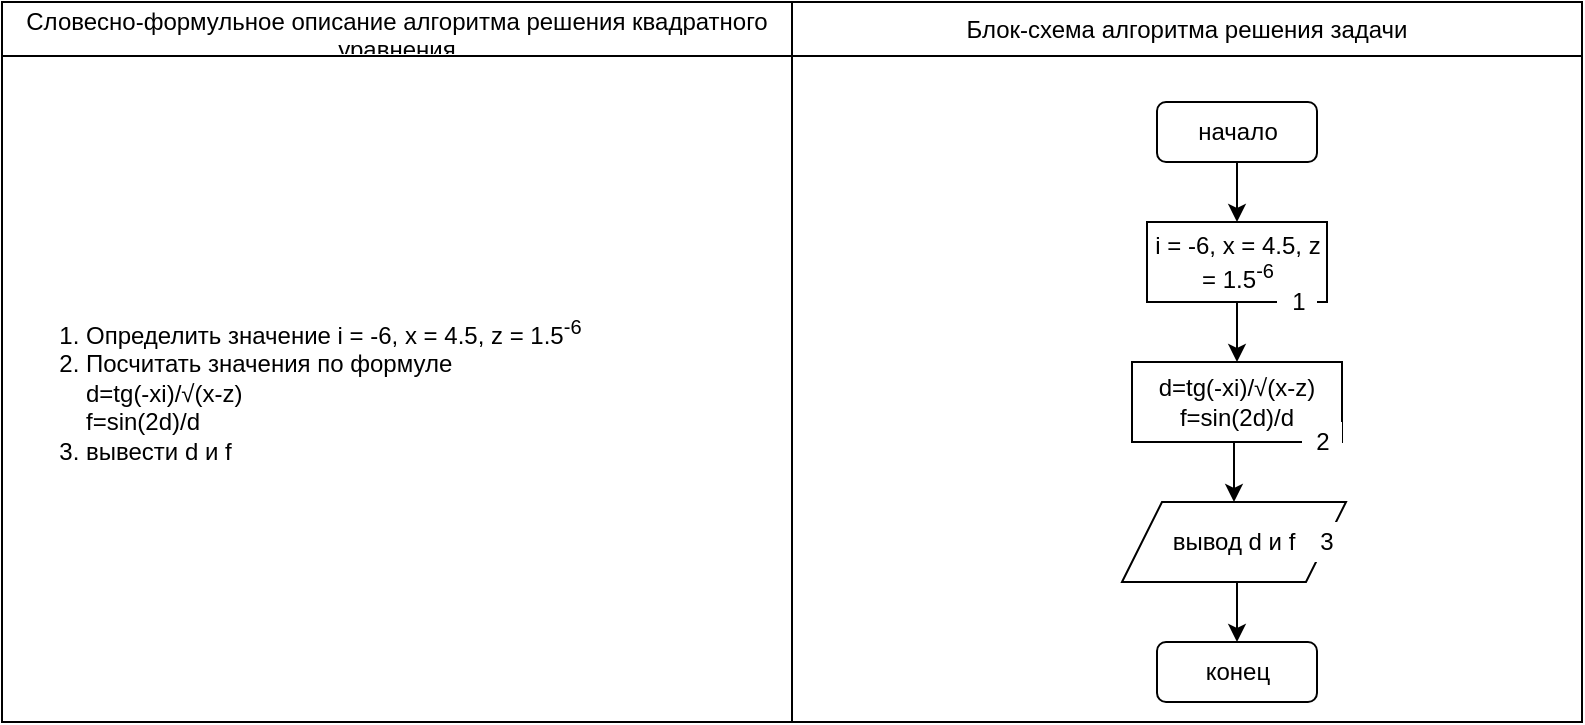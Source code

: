 <mxfile version="15.1.4" type="device"><diagram id="Z7KzaKlJutY6DHPrM7IN" name="Page-1"><mxGraphModel dx="1038" dy="1733" grid="1" gridSize="10" guides="1" tooltips="1" connect="1" arrows="1" fold="1" page="1" pageScale="1" pageWidth="827" pageHeight="1169" math="0" shadow="0"><root><mxCell id="0"/><mxCell id="1" parent="0"/><mxCell id="HvnpT4Iz6e0ZMXG6tO5m-10" value="" style="shape=table;startSize=0;container=1;collapsible=0;childLayout=tableLayout;" vertex="1" parent="1"><mxGeometry x="20" y="-1160" width="790" height="360" as="geometry"/></mxCell><mxCell id="HvnpT4Iz6e0ZMXG6tO5m-11" value="" style="shape=partialRectangle;collapsible=0;dropTarget=0;pointerEvents=0;fillColor=none;top=0;left=0;bottom=0;right=0;points=[[0,0.5],[1,0.5]];portConstraint=eastwest;" vertex="1" parent="HvnpT4Iz6e0ZMXG6tO5m-10"><mxGeometry width="790" height="27" as="geometry"/></mxCell><mxCell id="HvnpT4Iz6e0ZMXG6tO5m-12" value="Словесно-формульное описание алгоритма решения квадратного уравнения" style="shape=partialRectangle;html=1;whiteSpace=wrap;connectable=0;overflow=hidden;fillColor=none;top=0;left=0;bottom=0;right=0;pointerEvents=1;" vertex="1" parent="HvnpT4Iz6e0ZMXG6tO5m-11"><mxGeometry width="395" height="27" as="geometry"/></mxCell><mxCell id="HvnpT4Iz6e0ZMXG6tO5m-13" value="Блок-схема алгоритма решения задачи" style="shape=partialRectangle;html=1;whiteSpace=wrap;connectable=0;overflow=hidden;fillColor=none;top=0;left=0;bottom=0;right=0;pointerEvents=1;" vertex="1" parent="HvnpT4Iz6e0ZMXG6tO5m-11"><mxGeometry x="395" width="395" height="27" as="geometry"/></mxCell><mxCell id="HvnpT4Iz6e0ZMXG6tO5m-14" value="" style="shape=partialRectangle;collapsible=0;dropTarget=0;pointerEvents=0;fillColor=none;top=0;left=0;bottom=0;right=0;points=[[0,0.5],[1,0.5]];portConstraint=eastwest;" vertex="1" parent="HvnpT4Iz6e0ZMXG6tO5m-10"><mxGeometry y="27" width="790" height="333" as="geometry"/></mxCell><mxCell id="HvnpT4Iz6e0ZMXG6tO5m-15" value="&lt;div align=&quot;left&quot;&gt;&lt;ol&gt;&lt;li&gt;Определить значение i = -6, x = 4.5, z = 1.5&lt;sup&gt;-6&lt;/sup&gt;&lt;/li&gt;&lt;li&gt;Посчитать значения по формуле &lt;br&gt;&lt;div&gt;d=tg(-xi)/√(x-z)&lt;/div&gt;&lt;div&gt;f=sin(2d)/d&lt;br&gt;&lt;/div&gt;&lt;/li&gt;&lt;li&gt;вывести d и f&lt;br&gt;&lt;/li&gt;&lt;/ol&gt;&lt;/div&gt;" style="shape=partialRectangle;html=1;whiteSpace=wrap;connectable=0;overflow=hidden;fillColor=none;top=0;left=0;bottom=0;right=0;pointerEvents=1;align=left;" vertex="1" parent="HvnpT4Iz6e0ZMXG6tO5m-14"><mxGeometry width="395" height="333" as="geometry"/></mxCell><mxCell id="HvnpT4Iz6e0ZMXG6tO5m-16" value="" style="shape=partialRectangle;html=1;whiteSpace=wrap;connectable=0;overflow=hidden;fillColor=none;top=0;left=0;bottom=0;right=0;pointerEvents=1;" vertex="1" parent="HvnpT4Iz6e0ZMXG6tO5m-14"><mxGeometry x="395" width="395" height="333" as="geometry"/></mxCell><mxCell id="HvnpT4Iz6e0ZMXG6tO5m-2" style="edgeStyle=orthogonalEdgeStyle;rounded=0;orthogonalLoop=1;jettySize=auto;html=1;exitX=0.5;exitY=1;exitDx=0;exitDy=0;" edge="1" parent="1" source="HvnpT4Iz6e0ZMXG6tO5m-1"><mxGeometry relative="1" as="geometry"><mxPoint x="637.5" y="-1050" as="targetPoint"/></mxGeometry></mxCell><mxCell id="HvnpT4Iz6e0ZMXG6tO5m-1" value="начало" style="rounded=1;whiteSpace=wrap;html=1;" vertex="1" parent="1"><mxGeometry x="597.5" y="-1110" width="80" height="30" as="geometry"/></mxCell><mxCell id="HvnpT4Iz6e0ZMXG6tO5m-5" style="edgeStyle=orthogonalEdgeStyle;rounded=0;orthogonalLoop=1;jettySize=auto;html=1;exitX=0.5;exitY=1;exitDx=0;exitDy=0;entryX=0.5;entryY=0;entryDx=0;entryDy=0;" edge="1" parent="1" source="HvnpT4Iz6e0ZMXG6tO5m-3" target="HvnpT4Iz6e0ZMXG6tO5m-4"><mxGeometry relative="1" as="geometry"/></mxCell><mxCell id="HvnpT4Iz6e0ZMXG6tO5m-3" value="i = -6, x = 4.5, z = 1.5&lt;sup&gt;-6&lt;/sup&gt;" style="rounded=0;whiteSpace=wrap;html=1;" vertex="1" parent="1"><mxGeometry x="592.5" y="-1050" width="90" height="40" as="geometry"/></mxCell><mxCell id="HvnpT4Iz6e0ZMXG6tO5m-7" style="edgeStyle=orthogonalEdgeStyle;rounded=0;orthogonalLoop=1;jettySize=auto;html=1;exitX=0.5;exitY=1;exitDx=0;exitDy=0;entryX=0.5;entryY=0;entryDx=0;entryDy=0;" edge="1" parent="1" source="HvnpT4Iz6e0ZMXG6tO5m-4" target="HvnpT4Iz6e0ZMXG6tO5m-6"><mxGeometry relative="1" as="geometry"/></mxCell><mxCell id="HvnpT4Iz6e0ZMXG6tO5m-4" value="&lt;div&gt;d=tg(-xi)/√(x-z)&lt;/div&gt;&lt;div&gt;f=sin(2d)/d&lt;br&gt;&lt;/div&gt;" style="rounded=0;whiteSpace=wrap;html=1;" vertex="1" parent="1"><mxGeometry x="585" y="-980" width="105" height="40" as="geometry"/></mxCell><mxCell id="HvnpT4Iz6e0ZMXG6tO5m-9" style="edgeStyle=orthogonalEdgeStyle;rounded=0;orthogonalLoop=1;jettySize=auto;html=1;exitX=0.5;exitY=1;exitDx=0;exitDy=0;entryX=0.5;entryY=0;entryDx=0;entryDy=0;" edge="1" parent="1" source="HvnpT4Iz6e0ZMXG6tO5m-6" target="HvnpT4Iz6e0ZMXG6tO5m-8"><mxGeometry relative="1" as="geometry"/></mxCell><mxCell id="HvnpT4Iz6e0ZMXG6tO5m-6" value="вывод d и f" style="shape=parallelogram;perimeter=parallelogramPerimeter;whiteSpace=wrap;html=1;fixedSize=1;" vertex="1" parent="1"><mxGeometry x="580" y="-910" width="112" height="40" as="geometry"/></mxCell><mxCell id="HvnpT4Iz6e0ZMXG6tO5m-8" value="конец" style="rounded=1;whiteSpace=wrap;html=1;" vertex="1" parent="1"><mxGeometry x="597.5" y="-840" width="80" height="30" as="geometry"/></mxCell><mxCell id="HvnpT4Iz6e0ZMXG6tO5m-17" value="1" style="text;html=1;align=center;verticalAlign=middle;resizable=0;points=[];autosize=1;strokeColor=none;fillColor=#FFFFFF;" vertex="1" parent="1"><mxGeometry x="657.5" y="-1020" width="20" height="20" as="geometry"/></mxCell><mxCell id="HvnpT4Iz6e0ZMXG6tO5m-18" value="2" style="text;html=1;align=center;verticalAlign=middle;resizable=0;points=[];autosize=1;strokeColor=none;fillColor=#FFFFFF;" vertex="1" parent="1"><mxGeometry x="670" y="-950" width="20" height="20" as="geometry"/></mxCell><mxCell id="HvnpT4Iz6e0ZMXG6tO5m-20" value="3" style="text;html=1;align=center;verticalAlign=middle;resizable=0;points=[];autosize=1;strokeColor=none;fillColor=#FFFFFF;" vertex="1" parent="1"><mxGeometry x="672" y="-900" width="20" height="20" as="geometry"/></mxCell></root></mxGraphModel></diagram></mxfile>